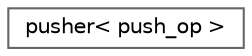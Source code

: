 digraph "类继承关系图"
{
 // LATEX_PDF_SIZE
  bgcolor="transparent";
  edge [fontname=Helvetica,fontsize=10,labelfontname=Helvetica,labelfontsize=10];
  node [fontname=Helvetica,fontsize=10,shape=box,height=0.2,width=0.4];
  rankdir="LR";
  Node0 [id="Node000000",label="pusher\< push_op \>",height=0.2,width=0.4,color="grey40", fillcolor="white", style="filled",URL="$structpusher.html",tooltip=" "];
}
